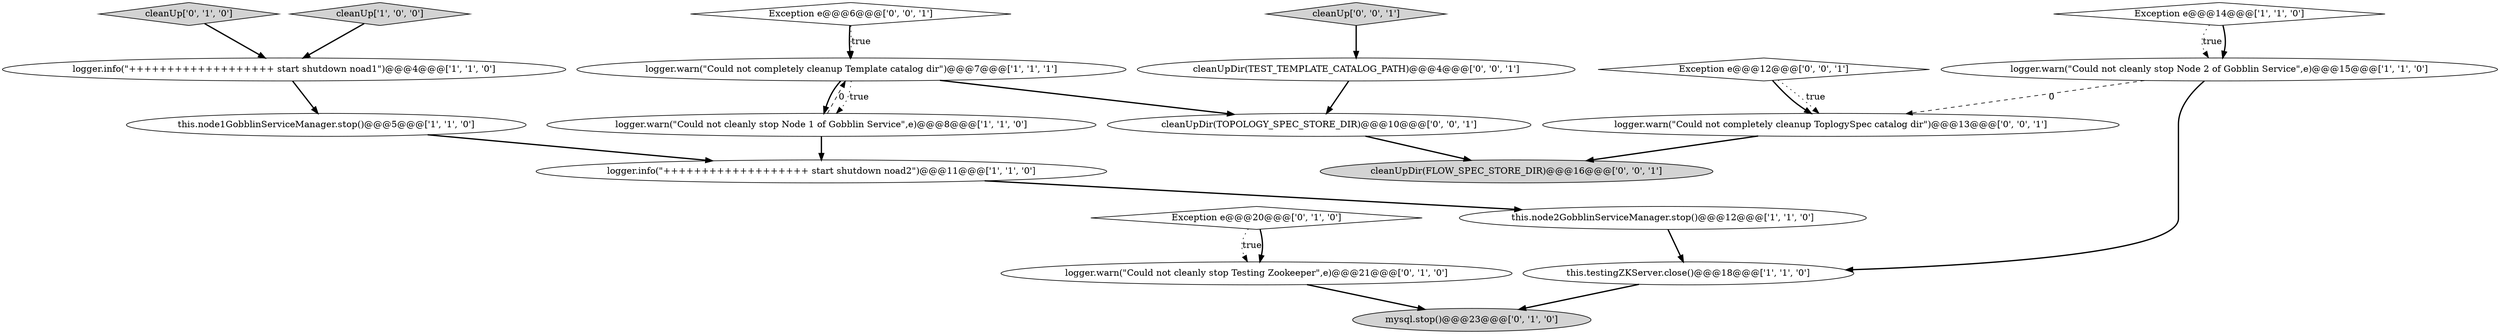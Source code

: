 digraph {
3 [style = filled, label = "this.testingZKServer.close()@@@18@@@['1', '1', '0']", fillcolor = white, shape = ellipse image = "AAA0AAABBB1BBB"];
15 [style = filled, label = "cleanUpDir(TOPOLOGY_SPEC_STORE_DIR)@@@10@@@['0', '0', '1']", fillcolor = white, shape = ellipse image = "AAA0AAABBB3BBB"];
7 [style = filled, label = "logger.info(\"+++++++++++++++++++ start shutdown noad2\")@@@11@@@['1', '1', '0']", fillcolor = white, shape = ellipse image = "AAA0AAABBB1BBB"];
9 [style = filled, label = "Exception e@@@14@@@['1', '1', '0']", fillcolor = white, shape = diamond image = "AAA0AAABBB1BBB"];
12 [style = filled, label = "cleanUp['0', '1', '0']", fillcolor = lightgray, shape = diamond image = "AAA0AAABBB2BBB"];
10 [style = filled, label = "logger.warn(\"Could not cleanly stop Testing Zookeeper\",e)@@@21@@@['0', '1', '0']", fillcolor = white, shape = ellipse image = "AAA0AAABBB2BBB"];
13 [style = filled, label = "Exception e@@@20@@@['0', '1', '0']", fillcolor = white, shape = diamond image = "AAA0AAABBB2BBB"];
19 [style = filled, label = "logger.warn(\"Could not completely cleanup ToplogySpec catalog dir\")@@@13@@@['0', '0', '1']", fillcolor = white, shape = ellipse image = "AAA0AAABBB3BBB"];
11 [style = filled, label = "mysql.stop()@@@23@@@['0', '1', '0']", fillcolor = lightgray, shape = ellipse image = "AAA1AAABBB2BBB"];
1 [style = filled, label = "logger.info(\"+++++++++++++++++++ start shutdown noad1\")@@@4@@@['1', '1', '0']", fillcolor = white, shape = ellipse image = "AAA0AAABBB1BBB"];
5 [style = filled, label = "logger.warn(\"Could not completely cleanup Template catalog dir\")@@@7@@@['1', '1', '1']", fillcolor = white, shape = ellipse image = "AAA0AAABBB1BBB"];
16 [style = filled, label = "Exception e@@@12@@@['0', '0', '1']", fillcolor = white, shape = diamond image = "AAA0AAABBB3BBB"];
8 [style = filled, label = "this.node1GobblinServiceManager.stop()@@@5@@@['1', '1', '0']", fillcolor = white, shape = ellipse image = "AAA0AAABBB1BBB"];
17 [style = filled, label = "Exception e@@@6@@@['0', '0', '1']", fillcolor = white, shape = diamond image = "AAA0AAABBB3BBB"];
6 [style = filled, label = "logger.warn(\"Could not cleanly stop Node 1 of Gobblin Service\",e)@@@8@@@['1', '1', '0']", fillcolor = white, shape = ellipse image = "AAA0AAABBB1BBB"];
2 [style = filled, label = "logger.warn(\"Could not cleanly stop Node 2 of Gobblin Service\",e)@@@15@@@['1', '1', '0']", fillcolor = white, shape = ellipse image = "AAA0AAABBB1BBB"];
14 [style = filled, label = "cleanUpDir(TEST_TEMPLATE_CATALOG_PATH)@@@4@@@['0', '0', '1']", fillcolor = white, shape = ellipse image = "AAA0AAABBB3BBB"];
20 [style = filled, label = "cleanUpDir(FLOW_SPEC_STORE_DIR)@@@16@@@['0', '0', '1']", fillcolor = lightgray, shape = ellipse image = "AAA0AAABBB3BBB"];
4 [style = filled, label = "cleanUp['1', '0', '0']", fillcolor = lightgray, shape = diamond image = "AAA0AAABBB1BBB"];
0 [style = filled, label = "this.node2GobblinServiceManager.stop()@@@12@@@['1', '1', '0']", fillcolor = white, shape = ellipse image = "AAA0AAABBB1BBB"];
18 [style = filled, label = "cleanUp['0', '0', '1']", fillcolor = lightgray, shape = diamond image = "AAA0AAABBB3BBB"];
3->11 [style = bold, label=""];
6->5 [style = dashed, label="0"];
19->20 [style = bold, label=""];
16->19 [style = bold, label=""];
1->8 [style = bold, label=""];
9->2 [style = bold, label=""];
12->1 [style = bold, label=""];
13->10 [style = dotted, label="true"];
10->11 [style = bold, label=""];
0->3 [style = bold, label=""];
9->2 [style = dotted, label="true"];
4->1 [style = bold, label=""];
2->3 [style = bold, label=""];
5->6 [style = dotted, label="true"];
2->19 [style = dashed, label="0"];
7->0 [style = bold, label=""];
15->20 [style = bold, label=""];
8->7 [style = bold, label=""];
6->7 [style = bold, label=""];
13->10 [style = bold, label=""];
18->14 [style = bold, label=""];
17->5 [style = dotted, label="true"];
14->15 [style = bold, label=""];
17->5 [style = bold, label=""];
5->6 [style = bold, label=""];
5->15 [style = bold, label=""];
16->19 [style = dotted, label="true"];
}
